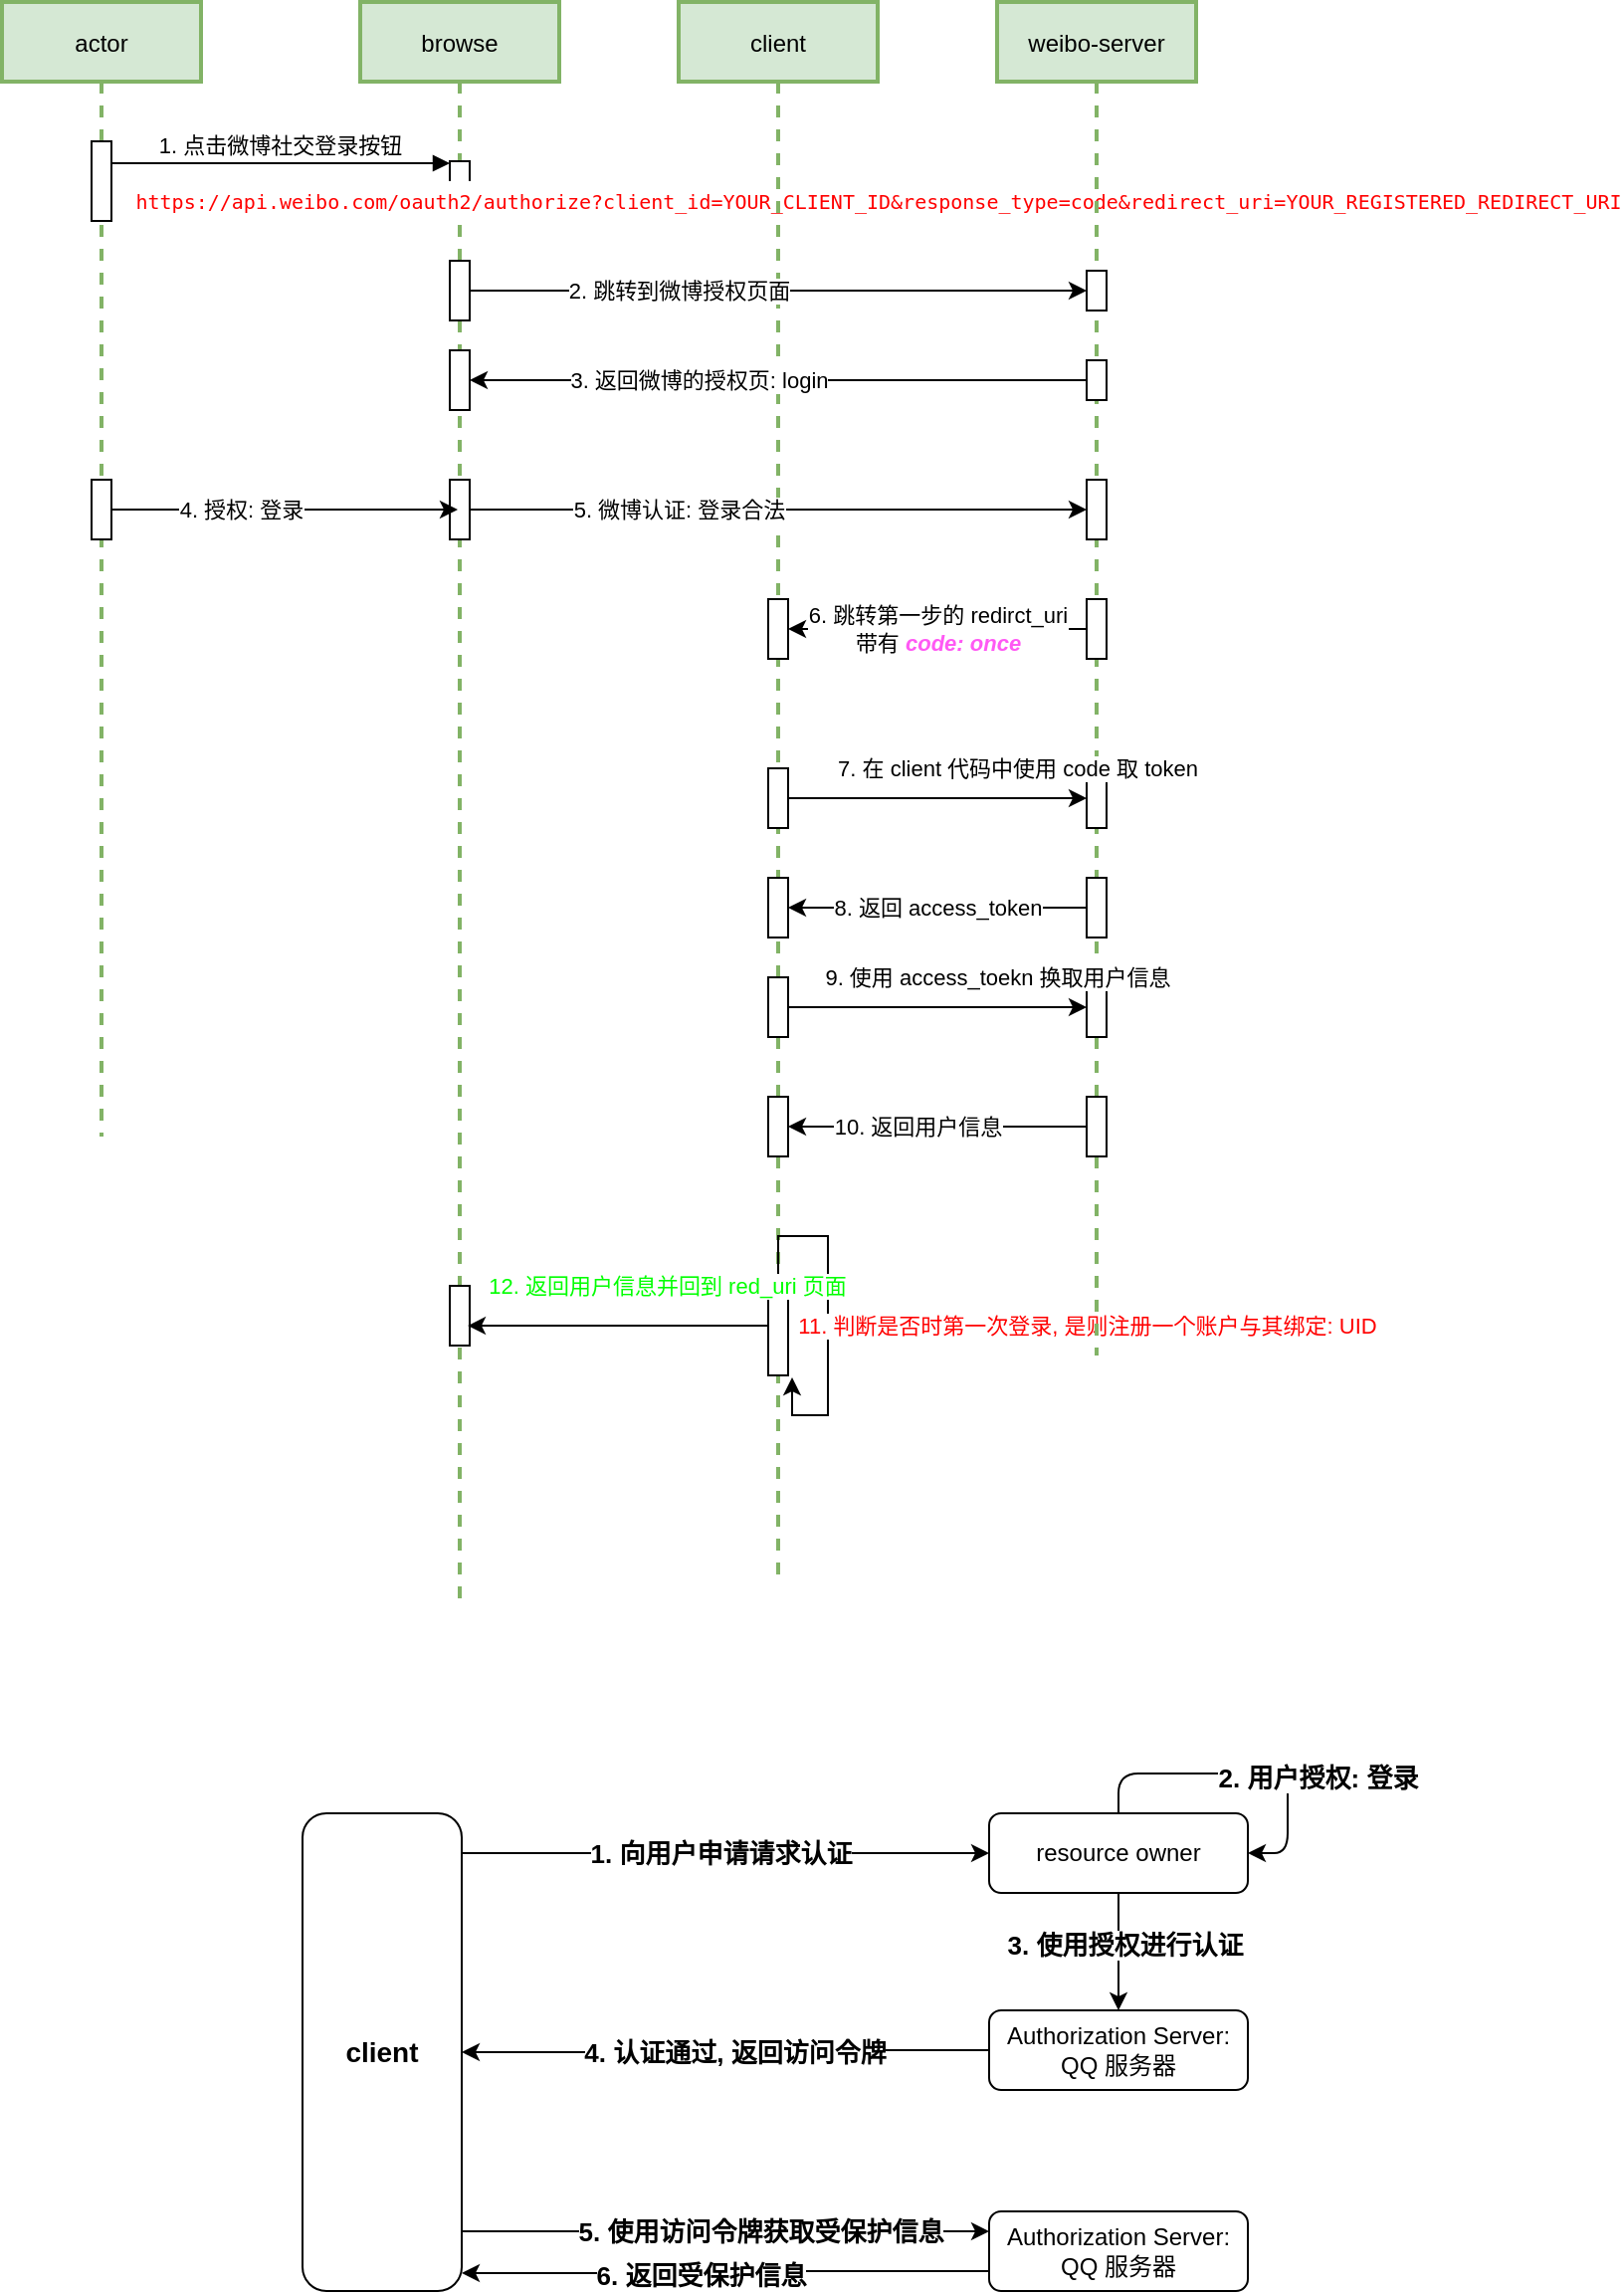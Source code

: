 <mxfile>
    <diagram id="IhuEdChh2bfhF5IRZKHu" name="Page-1">
        <mxGraphModel dx="499" dy="610" grid="1" gridSize="10" guides="1" tooltips="1" connect="1" arrows="1" fold="1" page="1" pageScale="1" pageWidth="850" pageHeight="1100" math="0" shadow="0">
            <root>
                <mxCell id="0"/>
                <mxCell id="1" parent="0"/>
                <mxCell id="2" value="actor" style="shape=umlLifeline;perimeter=lifelinePerimeter;container=1;collapsible=0;recursiveResize=0;rounded=0;shadow=0;strokeWidth=2;fillColor=#d5e8d4;strokeColor=#82b366;" parent="1" vertex="1">
                    <mxGeometry x="26" y="310" width="100" height="570" as="geometry"/>
                </mxCell>
                <mxCell id="3" value="" style="points=[];perimeter=orthogonalPerimeter;rounded=0;shadow=0;strokeWidth=1;" parent="2" vertex="1">
                    <mxGeometry x="45" y="70" width="10" height="40" as="geometry"/>
                </mxCell>
                <mxCell id="33" value="" style="points=[];perimeter=orthogonalPerimeter;rounded=0;shadow=0;strokeWidth=1;" parent="2" vertex="1">
                    <mxGeometry x="45" y="240" width="10" height="30" as="geometry"/>
                </mxCell>
                <mxCell id="6" value="browse" style="shape=umlLifeline;perimeter=lifelinePerimeter;container=1;collapsible=0;recursiveResize=0;rounded=0;shadow=0;strokeWidth=2;fillColor=#d5e8d4;strokeColor=#82b366;" parent="1" vertex="1">
                    <mxGeometry x="206" y="310" width="100" height="805" as="geometry"/>
                </mxCell>
                <mxCell id="7" value="" style="points=[];perimeter=orthogonalPerimeter;rounded=0;shadow=0;strokeWidth=1;" parent="6" vertex="1">
                    <mxGeometry x="45" y="80" width="10" height="20" as="geometry"/>
                </mxCell>
                <mxCell id="19" value="" style="points=[];perimeter=orthogonalPerimeter;rounded=0;shadow=0;strokeWidth=1;" parent="6" vertex="1">
                    <mxGeometry x="45" y="130" width="10" height="30" as="geometry"/>
                </mxCell>
                <mxCell id="30" value="" style="points=[];perimeter=orthogonalPerimeter;rounded=0;shadow=0;strokeWidth=1;" parent="6" vertex="1">
                    <mxGeometry x="45" y="175" width="10" height="30" as="geometry"/>
                </mxCell>
                <mxCell id="35" value="" style="points=[];perimeter=orthogonalPerimeter;rounded=0;shadow=0;strokeWidth=1;" parent="6" vertex="1">
                    <mxGeometry x="45" y="240" width="10" height="30" as="geometry"/>
                </mxCell>
                <mxCell id="65" value="" style="points=[];perimeter=orthogonalPerimeter;rounded=0;shadow=0;strokeWidth=1;" parent="6" vertex="1">
                    <mxGeometry x="45" y="645" width="10" height="30" as="geometry"/>
                </mxCell>
                <mxCell id="9" value="1. 点击微博社交登录按钮" style="verticalAlign=bottom;endArrow=block;entryX=0;entryY=0;shadow=0;strokeWidth=1;" parent="1" edge="1">
                    <mxGeometry relative="1" as="geometry">
                        <mxPoint x="81" y="391" as="sourcePoint"/>
                        <mxPoint x="251" y="391" as="targetPoint"/>
                    </mxGeometry>
                </mxCell>
                <mxCell id="17" value="&lt;div style=&quot;font-family: &amp;#34;droid sans mono&amp;#34; , monospace , monospace , &amp;#34;droid sans fallback&amp;#34; ; line-height: 22px&quot;&gt;&lt;br&gt;&lt;/div&gt;" style="edgeLabel;html=1;align=center;verticalAlign=middle;resizable=0;points=[];" parent="9" vertex="1" connectable="0">
                    <mxGeometry x="-0.635" y="-3" relative="1" as="geometry">
                        <mxPoint x="274" y="6" as="offset"/>
                    </mxGeometry>
                </mxCell>
                <mxCell id="18" value="&lt;div style=&quot;font-family: &amp;#34;droid sans mono&amp;#34; , monospace , monospace , &amp;#34;droid sans fallback&amp;#34; ; line-height: 22px&quot;&gt;&lt;font style=&quot;font-size: 10px&quot; color=&quot;#ff0000&quot;&gt;https://api.weibo.com/oauth2/authorize?client_id=YOUR_CLIENT_ID&amp;amp;response_type=code&amp;amp;redirect_uri=YOUR_REGISTERED_REDIRECT_URI&lt;/font&gt;&lt;/div&gt;" style="edgeLabel;html=1;align=center;verticalAlign=middle;resizable=0;points=[];" parent="9" vertex="1" connectable="0">
                    <mxGeometry x="-0.788" y="-2" relative="1" as="geometry">
                        <mxPoint x="367" y="17" as="offset"/>
                    </mxGeometry>
                </mxCell>
                <mxCell id="12" value="client" style="shape=umlLifeline;perimeter=lifelinePerimeter;container=1;collapsible=0;recursiveResize=0;rounded=0;shadow=0;strokeWidth=2;fillColor=#d5e8d4;strokeColor=#82b366;" parent="1" vertex="1">
                    <mxGeometry x="366" y="310" width="100" height="790" as="geometry"/>
                </mxCell>
                <mxCell id="44" value="" style="points=[];perimeter=orthogonalPerimeter;rounded=0;shadow=0;strokeWidth=1;" parent="12" vertex="1">
                    <mxGeometry x="45" y="385" width="10" height="30" as="geometry"/>
                </mxCell>
                <mxCell id="49" value="" style="points=[];perimeter=orthogonalPerimeter;rounded=0;shadow=0;strokeWidth=1;" parent="12" vertex="1">
                    <mxGeometry x="45" y="440" width="10" height="30" as="geometry"/>
                </mxCell>
                <mxCell id="52" value="" style="points=[];perimeter=orthogonalPerimeter;rounded=0;shadow=0;strokeWidth=1;" parent="12" vertex="1">
                    <mxGeometry x="45" y="490" width="10" height="30" as="geometry"/>
                </mxCell>
                <mxCell id="57" value="" style="points=[];perimeter=orthogonalPerimeter;rounded=0;shadow=0;strokeWidth=1;" parent="12" vertex="1">
                    <mxGeometry x="45" y="550" width="10" height="30" as="geometry"/>
                </mxCell>
                <mxCell id="60" value="" style="points=[];perimeter=orthogonalPerimeter;rounded=0;shadow=0;strokeWidth=1;" parent="12" vertex="1">
                    <mxGeometry x="45" y="640" width="10" height="50" as="geometry"/>
                </mxCell>
                <mxCell id="63" style="edgeStyle=orthogonalEdgeStyle;rounded=0;orthogonalLoop=1;jettySize=auto;html=1;entryX=1.2;entryY=1.02;entryDx=0;entryDy=0;entryPerimeter=0;" parent="12" source="60" target="60" edge="1">
                    <mxGeometry relative="1" as="geometry"/>
                </mxCell>
                <mxCell id="64" value="&lt;font color=&quot;#ff0000&quot;&gt;11. 判断是否时第一次登录, 是则注册一个账户与其绑定: UID&lt;/font&gt;" style="edgeLabel;html=1;align=center;verticalAlign=middle;resizable=0;points=[];" parent="63" vertex="1" connectable="0">
                    <mxGeometry x="-0.081" y="3" relative="1" as="geometry">
                        <mxPoint x="127" y="11" as="offset"/>
                    </mxGeometry>
                </mxCell>
                <mxCell id="14" value="weibo-server" style="shape=umlLifeline;perimeter=lifelinePerimeter;container=1;collapsible=0;recursiveResize=0;rounded=0;shadow=0;strokeWidth=2;fillColor=#d5e8d4;strokeColor=#82b366;perimeterSpacing=0;" parent="1" vertex="1">
                    <mxGeometry x="526" y="310" width="100" height="680" as="geometry"/>
                </mxCell>
                <mxCell id="15" value="" style="points=[];perimeter=orthogonalPerimeter;rounded=0;shadow=0;strokeWidth=1;" parent="14" vertex="1">
                    <mxGeometry x="45" y="135" width="10" height="20" as="geometry"/>
                </mxCell>
                <mxCell id="28" value="" style="points=[];perimeter=orthogonalPerimeter;rounded=0;shadow=0;strokeWidth=1;" parent="14" vertex="1">
                    <mxGeometry x="45" y="180" width="10" height="20" as="geometry"/>
                </mxCell>
                <mxCell id="37" value="" style="points=[];perimeter=orthogonalPerimeter;rounded=0;shadow=0;strokeWidth=1;" parent="14" vertex="1">
                    <mxGeometry x="45" y="240" width="10" height="30" as="geometry"/>
                </mxCell>
                <mxCell id="45" value="" style="points=[];perimeter=orthogonalPerimeter;rounded=0;shadow=0;strokeWidth=1;" parent="14" vertex="1">
                    <mxGeometry x="45" y="385" width="10" height="30" as="geometry"/>
                </mxCell>
                <mxCell id="48" value="" style="points=[];perimeter=orthogonalPerimeter;rounded=0;shadow=0;strokeWidth=1;" parent="14" vertex="1">
                    <mxGeometry x="45" y="440" width="10" height="30" as="geometry"/>
                </mxCell>
                <mxCell id="53" value="" style="points=[];perimeter=orthogonalPerimeter;rounded=0;shadow=0;strokeWidth=1;" parent="14" vertex="1">
                    <mxGeometry x="45" y="490" width="10" height="30" as="geometry"/>
                </mxCell>
                <mxCell id="56" value="" style="points=[];perimeter=orthogonalPerimeter;rounded=0;shadow=0;strokeWidth=1;" parent="14" vertex="1">
                    <mxGeometry x="45" y="550" width="10" height="30" as="geometry"/>
                </mxCell>
                <mxCell id="26" style="edgeStyle=orthogonalEdgeStyle;rounded=0;orthogonalLoop=1;jettySize=auto;html=1;" parent="1" source="19" target="15" edge="1">
                    <mxGeometry relative="1" as="geometry"/>
                </mxCell>
                <mxCell id="27" value="2. 跳转到微博授权页面" style="edgeLabel;html=1;align=center;verticalAlign=middle;resizable=0;points=[];" parent="26" vertex="1" connectable="0">
                    <mxGeometry x="-0.426" y="-3" relative="1" as="geometry">
                        <mxPoint x="16" y="-3" as="offset"/>
                    </mxGeometry>
                </mxCell>
                <mxCell id="31" style="edgeStyle=orthogonalEdgeStyle;rounded=0;orthogonalLoop=1;jettySize=auto;html=1;" parent="1" source="28" target="30" edge="1">
                    <mxGeometry relative="1" as="geometry"/>
                </mxCell>
                <mxCell id="32" value="3. 返回微博的授权页: login" style="edgeLabel;html=1;align=center;verticalAlign=middle;resizable=0;points=[];" parent="31" vertex="1" connectable="0">
                    <mxGeometry x="0.652" y="3" relative="1" as="geometry">
                        <mxPoint x="61" y="-3" as="offset"/>
                    </mxGeometry>
                </mxCell>
                <mxCell id="34" style="edgeStyle=orthogonalEdgeStyle;rounded=0;orthogonalLoop=1;jettySize=auto;html=1;" parent="1" source="33" target="6" edge="1">
                    <mxGeometry relative="1" as="geometry">
                        <Array as="points">
                            <mxPoint x="226" y="565"/>
                            <mxPoint x="226" y="565"/>
                        </Array>
                    </mxGeometry>
                </mxCell>
                <mxCell id="36" value="4. 授权: 登录" style="edgeLabel;html=1;align=center;verticalAlign=middle;resizable=0;points=[];" parent="34" vertex="1" connectable="0">
                    <mxGeometry x="-0.701" y="2" relative="1" as="geometry">
                        <mxPoint x="39" y="2" as="offset"/>
                    </mxGeometry>
                </mxCell>
                <mxCell id="13" value="" style="points=[];perimeter=orthogonalPerimeter;rounded=0;shadow=0;strokeWidth=1;" parent="1" vertex="1">
                    <mxGeometry x="411" y="610" width="10" height="30" as="geometry"/>
                </mxCell>
                <mxCell id="38" style="edgeStyle=orthogonalEdgeStyle;rounded=0;orthogonalLoop=1;jettySize=auto;html=1;" parent="1" source="35" target="37" edge="1">
                    <mxGeometry relative="1" as="geometry"/>
                </mxCell>
                <mxCell id="39" value="5. 微博认证: 登录合法" style="edgeLabel;html=1;align=center;verticalAlign=middle;resizable=0;points=[];" parent="38" vertex="1" connectable="0">
                    <mxGeometry x="-0.4" y="4" relative="1" as="geometry">
                        <mxPoint x="12" y="4" as="offset"/>
                    </mxGeometry>
                </mxCell>
                <mxCell id="41" style="edgeStyle=orthogonalEdgeStyle;rounded=0;orthogonalLoop=1;jettySize=auto;html=1;" parent="1" source="40" target="13" edge="1">
                    <mxGeometry relative="1" as="geometry"/>
                </mxCell>
                <mxCell id="42" value="6. 跳转第一步的 redirct_uri&lt;br&gt;带有 &lt;b&gt;&lt;i&gt;&lt;font color=&quot;#ff59f4&quot;&gt;code: once&lt;/font&gt;&lt;/i&gt;&lt;/b&gt;" style="edgeLabel;html=1;align=center;verticalAlign=middle;resizable=0;points=[];" parent="41" vertex="1" connectable="0">
                    <mxGeometry x="0.347" y="5" relative="1" as="geometry">
                        <mxPoint x="26" y="-5" as="offset"/>
                    </mxGeometry>
                </mxCell>
                <mxCell id="40" value="" style="points=[];perimeter=orthogonalPerimeter;rounded=0;shadow=0;strokeWidth=1;" parent="1" vertex="1">
                    <mxGeometry x="571" y="610" width="10" height="30" as="geometry"/>
                </mxCell>
                <mxCell id="46" style="edgeStyle=orthogonalEdgeStyle;rounded=0;orthogonalLoop=1;jettySize=auto;html=1;" parent="1" source="44" target="45" edge="1">
                    <mxGeometry relative="1" as="geometry"/>
                </mxCell>
                <mxCell id="47" value="7. 在 client 代码中使用 code 取 token" style="edgeLabel;html=1;align=center;verticalAlign=middle;resizable=0;points=[];" parent="46" vertex="1" connectable="0">
                    <mxGeometry x="-0.653" y="-1" relative="1" as="geometry">
                        <mxPoint x="89" y="-16" as="offset"/>
                    </mxGeometry>
                </mxCell>
                <mxCell id="50" style="edgeStyle=orthogonalEdgeStyle;rounded=0;orthogonalLoop=1;jettySize=auto;html=1;" parent="1" source="48" target="49" edge="1">
                    <mxGeometry relative="1" as="geometry"/>
                </mxCell>
                <mxCell id="51" value="8. 返回 access_token" style="edgeLabel;html=1;align=center;verticalAlign=middle;resizable=0;points=[];" parent="50" vertex="1" connectable="0">
                    <mxGeometry x="0.72" y="-2" relative="1" as="geometry">
                        <mxPoint x="54" y="2" as="offset"/>
                    </mxGeometry>
                </mxCell>
                <mxCell id="54" style="edgeStyle=orthogonalEdgeStyle;rounded=0;orthogonalLoop=1;jettySize=auto;html=1;" parent="1" source="52" target="53" edge="1">
                    <mxGeometry relative="1" as="geometry"/>
                </mxCell>
                <mxCell id="55" value="9. 使用 access_toekn 换取用户信息" style="edgeLabel;html=1;align=center;verticalAlign=middle;resizable=0;points=[];" parent="54" vertex="1" connectable="0">
                    <mxGeometry x="-0.68" y="2" relative="1" as="geometry">
                        <mxPoint x="81" y="-13" as="offset"/>
                    </mxGeometry>
                </mxCell>
                <mxCell id="58" style="edgeStyle=orthogonalEdgeStyle;rounded=0;orthogonalLoop=1;jettySize=auto;html=1;" parent="1" source="56" target="57" edge="1">
                    <mxGeometry relative="1" as="geometry"/>
                </mxCell>
                <mxCell id="59" value="10. 返回用户信息" style="edgeLabel;html=1;align=center;verticalAlign=middle;resizable=0;points=[];" parent="58" vertex="1" connectable="0">
                    <mxGeometry x="0.64" y="2" relative="1" as="geometry">
                        <mxPoint x="38" y="-2" as="offset"/>
                    </mxGeometry>
                </mxCell>
                <mxCell id="66" style="edgeStyle=orthogonalEdgeStyle;rounded=0;orthogonalLoop=1;jettySize=auto;html=1;entryX=0.9;entryY=0.667;entryDx=0;entryDy=0;entryPerimeter=0;" parent="1" source="60" target="65" edge="1">
                    <mxGeometry relative="1" as="geometry"/>
                </mxCell>
                <mxCell id="67" value="&lt;font color=&quot;#00ff00&quot;&gt;12. 返回用户信息并回到 red_uri 页面&lt;/font&gt;" style="edgeLabel;html=1;align=center;verticalAlign=middle;resizable=0;points=[];" parent="66" vertex="1" connectable="0">
                    <mxGeometry x="0.682" y="-2" relative="1" as="geometry">
                        <mxPoint x="76" y="-18.01" as="offset"/>
                    </mxGeometry>
                </mxCell>
                <mxCell id="68" style="edgeStyle=orthogonalEdgeStyle;rounded=0;orthogonalLoop=1;jettySize=auto;html=1;strokeColor=#000000;" edge="1" parent="1" source="72" target="75">
                    <mxGeometry relative="1" as="geometry">
                        <Array as="points">
                            <mxPoint x="317" y="1240"/>
                            <mxPoint x="317" y="1240"/>
                        </Array>
                    </mxGeometry>
                </mxCell>
                <mxCell id="69" value="&lt;b&gt;&lt;font style=&quot;font-size: 13px&quot;&gt;1. 向用户申请请求认证&lt;/font&gt;&lt;/b&gt;" style="edgeLabel;html=1;align=center;verticalAlign=middle;resizable=0;points=[];" vertex="1" connectable="0" parent="68">
                    <mxGeometry x="-0.638" y="-1" relative="1" as="geometry">
                        <mxPoint x="82" y="-1" as="offset"/>
                    </mxGeometry>
                </mxCell>
                <mxCell id="70" style="edgeStyle=orthogonalEdgeStyle;rounded=0;orthogonalLoop=1;jettySize=auto;html=1;exitX=1;exitY=0.75;exitDx=0;exitDy=0;strokeColor=#000000;" edge="1" parent="1" source="72" target="83">
                    <mxGeometry relative="1" as="geometry">
                        <Array as="points">
                            <mxPoint x="257" y="1430"/>
                        </Array>
                    </mxGeometry>
                </mxCell>
                <mxCell id="71" value="&lt;b&gt;&lt;font style=&quot;font-size: 13px&quot;&gt;5. 使用访问令牌获取受保护信息&lt;/font&gt;&lt;/b&gt;" style="edgeLabel;html=1;align=center;verticalAlign=middle;resizable=0;points=[];" vertex="1" connectable="0" parent="70">
                    <mxGeometry x="-0.349" y="1" relative="1" as="geometry">
                        <mxPoint x="84" y="1" as="offset"/>
                    </mxGeometry>
                </mxCell>
                <mxCell id="72" value="&lt;b&gt;&lt;font style=&quot;font-size: 14px&quot;&gt;client&lt;/font&gt;&lt;/b&gt;" style="rounded=1;whiteSpace=wrap;html=1;" vertex="1" parent="1">
                    <mxGeometry x="177" y="1220" width="80" height="240" as="geometry"/>
                </mxCell>
                <mxCell id="73" value="" style="edgeStyle=orthogonalEdgeStyle;rounded=1;orthogonalLoop=1;jettySize=auto;html=1;entryX=0.5;entryY=0;entryDx=0;entryDy=0;strokeColor=#000000;" edge="1" parent="1" source="75" target="80">
                    <mxGeometry x="1" y="143" relative="1" as="geometry">
                        <mxPoint x="-83" y="130" as="offset"/>
                    </mxGeometry>
                </mxCell>
                <mxCell id="74" value="&lt;b&gt;&lt;font style=&quot;font-size: 13px&quot;&gt;3. 使用授权进行认证&lt;/font&gt;&lt;/b&gt;" style="edgeLabel;html=1;align=center;verticalAlign=middle;resizable=0;points=[];" vertex="1" connectable="0" parent="73">
                    <mxGeometry x="-0.28" y="3" relative="1" as="geometry">
                        <mxPoint y="5" as="offset"/>
                    </mxGeometry>
                </mxCell>
                <mxCell id="75" value="resource owner" style="rounded=1;whiteSpace=wrap;html=1;" vertex="1" parent="1">
                    <mxGeometry x="522" y="1220" width="130" height="40" as="geometry"/>
                </mxCell>
                <mxCell id="76" style="edgeStyle=orthogonalEdgeStyle;rounded=1;orthogonalLoop=1;jettySize=auto;html=1;entryX=1;entryY=0.5;entryDx=0;entryDy=0;strokeColor=#000000;" edge="1" parent="1" source="75" target="75">
                    <mxGeometry relative="1" as="geometry"/>
                </mxCell>
                <mxCell id="77" value="&lt;b&gt;&lt;font style=&quot;font-size: 13px&quot;&gt;2. 用户授权: 登录&lt;/font&gt;&lt;/b&gt;" style="edgeLabel;html=1;align=center;verticalAlign=middle;resizable=0;points=[];" vertex="1" connectable="0" parent="76">
                    <mxGeometry x="-0.539" y="-2" relative="1" as="geometry">
                        <mxPoint x="82" as="offset"/>
                    </mxGeometry>
                </mxCell>
                <mxCell id="78" style="edgeStyle=orthogonalEdgeStyle;rounded=1;orthogonalLoop=1;jettySize=auto;html=1;entryX=1;entryY=0.5;entryDx=0;entryDy=0;strokeColor=#000000;" edge="1" parent="1" source="80" target="72">
                    <mxGeometry relative="1" as="geometry"/>
                </mxCell>
                <mxCell id="79" value="&lt;b&gt;&lt;font style=&quot;font-size: 13px&quot;&gt;4. 认证通过, 返回访问令牌&lt;/font&gt;&lt;/b&gt;" style="edgeLabel;html=1;align=center;verticalAlign=middle;resizable=0;points=[];" vertex="1" connectable="0" parent="78">
                    <mxGeometry x="0.774" y="-1" relative="1" as="geometry">
                        <mxPoint x="107" y="1" as="offset"/>
                    </mxGeometry>
                </mxCell>
                <mxCell id="80" value="Authorization Server: QQ 服务器" style="rounded=1;whiteSpace=wrap;html=1;" vertex="1" parent="1">
                    <mxGeometry x="522" y="1319" width="130" height="40" as="geometry"/>
                </mxCell>
                <mxCell id="81" style="edgeStyle=orthogonalEdgeStyle;rounded=0;orthogonalLoop=1;jettySize=auto;html=1;exitX=0;exitY=0.75;exitDx=0;exitDy=0;strokeColor=#000000;" edge="1" parent="1" source="83">
                    <mxGeometry relative="1" as="geometry">
                        <mxPoint x="257" y="1451" as="targetPoint"/>
                        <Array as="points">
                            <mxPoint x="390" y="1450"/>
                            <mxPoint x="390" y="1451"/>
                        </Array>
                    </mxGeometry>
                </mxCell>
                <mxCell id="82" value="&lt;b&gt;&lt;font style=&quot;font-size: 13px&quot;&gt;6. 返回受保护信息&lt;/font&gt;&lt;/b&gt;" style="edgeLabel;html=1;align=center;verticalAlign=middle;resizable=0;points=[];" vertex="1" connectable="0" parent="81">
                    <mxGeometry x="0.421" y="1" relative="1" as="geometry">
                        <mxPoint x="43" as="offset"/>
                    </mxGeometry>
                </mxCell>
                <mxCell id="83" value="Authorization Server: QQ 服务器" style="rounded=1;whiteSpace=wrap;html=1;" vertex="1" parent="1">
                    <mxGeometry x="522" y="1420" width="130" height="40" as="geometry"/>
                </mxCell>
            </root>
        </mxGraphModel>
    </diagram>
</mxfile>
